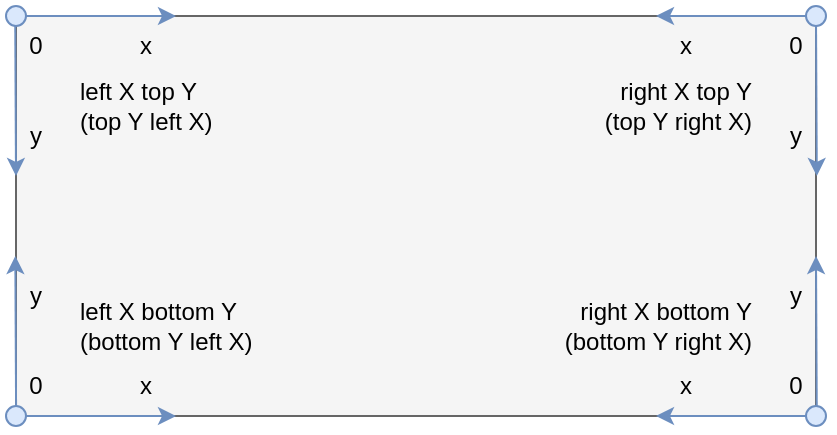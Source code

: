 <mxfile version="13.2.6" type="device"><diagram id="lJJeek-omCmlwn547X8g" name="Page-1"><mxGraphModel dx="605" dy="374" grid="1" gridSize="10" guides="1" tooltips="1" connect="1" arrows="1" fold="1" page="1" pageScale="1" pageWidth="850" pageHeight="1100" math="0" shadow="0"><root><mxCell id="0"/><mxCell id="1" parent="0"/><mxCell id="MBnoipkt6LpGMoZ2fEmY-1" value="" style="rounded=0;whiteSpace=wrap;html=1;fillColor=#f5f5f5;strokeColor=#666666;fontColor=#333333;" parent="1" vertex="1"><mxGeometry x="120" y="120" width="400" height="200" as="geometry"/></mxCell><mxCell id="MBnoipkt6LpGMoZ2fEmY-2" value="" style="endArrow=classic;html=1;fillColor=#dae8fc;strokeColor=#6c8ebf;startArrow=none;startFill=0;endFill=1;" parent="1" edge="1"><mxGeometry width="50" height="50" relative="1" as="geometry"><mxPoint x="120" y="120" as="sourcePoint"/><mxPoint x="200" y="120" as="targetPoint"/></mxGeometry></mxCell><mxCell id="MBnoipkt6LpGMoZ2fEmY-5" value="" style="endArrow=classic;html=1;fillColor=#dae8fc;strokeColor=#6c8ebf;endFill=1;" parent="1" edge="1"><mxGeometry width="50" height="50" relative="1" as="geometry"><mxPoint x="119.6" y="120" as="sourcePoint"/><mxPoint x="120" y="200" as="targetPoint"/></mxGeometry></mxCell><mxCell id="MBnoipkt6LpGMoZ2fEmY-9" value="x" style="text;html=1;strokeColor=none;fillColor=none;align=left;verticalAlign=middle;whiteSpace=wrap;rounded=0;" parent="1" vertex="1"><mxGeometry x="180" y="125" width="10" height="20" as="geometry"/></mxCell><mxCell id="MBnoipkt6LpGMoZ2fEmY-11" value="y" style="text;html=1;strokeColor=none;fillColor=none;align=center;verticalAlign=middle;whiteSpace=wrap;rounded=0;" parent="1" vertex="1"><mxGeometry x="125" y="170" width="10" height="20" as="geometry"/></mxCell><mxCell id="MBnoipkt6LpGMoZ2fEmY-27" value="" style="endArrow=none;dashed=1;html=1;dashPattern=1 1;opacity=50;" parent="1" edge="1"><mxGeometry width="50" height="50" relative="1" as="geometry"><mxPoint x="420" y="270" as="sourcePoint"/><mxPoint x="420" y="270" as="targetPoint"/></mxGeometry></mxCell><mxCell id="Ftr7LNXAPIg95mCa43Pu-1" value="" style="ellipse;whiteSpace=wrap;html=1;aspect=fixed;align=left;fillColor=#dae8fc;strokeColor=#6c8ebf;" parent="1" vertex="1"><mxGeometry x="115" y="115" width="10" height="10" as="geometry"/></mxCell><mxCell id="Ftr7LNXAPIg95mCa43Pu-2" value="0" style="text;html=1;strokeColor=none;fillColor=none;align=center;verticalAlign=middle;whiteSpace=wrap;rounded=0;" parent="1" vertex="1"><mxGeometry x="125" y="125" width="10" height="20" as="geometry"/></mxCell><mxCell id="AJvg5PUBJFrDAVrWpFsZ-1" value="&lt;div&gt;&lt;span&gt;left X top Y&lt;/span&gt;&lt;/div&gt;(top Y left X)" style="text;html=1;strokeColor=none;fillColor=none;align=left;verticalAlign=middle;whiteSpace=wrap;rounded=0;" vertex="1" parent="1"><mxGeometry x="150" y="150" width="70" height="30" as="geometry"/></mxCell><mxCell id="AJvg5PUBJFrDAVrWpFsZ-2" value="&lt;div&gt;&lt;span&gt;left X bottom Y&lt;/span&gt;&lt;/div&gt;(bottom Y left X)" style="text;html=1;strokeColor=none;fillColor=none;align=left;verticalAlign=middle;whiteSpace=wrap;rounded=0;" vertex="1" parent="1"><mxGeometry x="150" y="260" width="90" height="30" as="geometry"/></mxCell><mxCell id="AJvg5PUBJFrDAVrWpFsZ-3" value="&lt;div&gt;&lt;span&gt;right X bottom Y&lt;/span&gt;&lt;/div&gt;(bottom Y right X)" style="text;html=1;strokeColor=none;fillColor=none;align=right;verticalAlign=middle;whiteSpace=wrap;rounded=0;" vertex="1" parent="1"><mxGeometry x="390" y="260" width="100" height="30" as="geometry"/></mxCell><mxCell id="AJvg5PUBJFrDAVrWpFsZ-4" value="&lt;div&gt;&lt;span&gt;right X top Y&lt;/span&gt;&lt;/div&gt;(top Y right X)" style="text;html=1;strokeColor=none;fillColor=none;align=right;verticalAlign=middle;whiteSpace=wrap;rounded=0;" vertex="1" parent="1"><mxGeometry x="410" y="150" width="80" height="30" as="geometry"/></mxCell><mxCell id="AJvg5PUBJFrDAVrWpFsZ-5" value="0" style="text;html=1;strokeColor=none;fillColor=none;align=center;verticalAlign=middle;whiteSpace=wrap;rounded=0;" vertex="1" parent="1"><mxGeometry x="125" y="295" width="10" height="20" as="geometry"/></mxCell><mxCell id="AJvg5PUBJFrDAVrWpFsZ-6" value="0" style="text;html=1;strokeColor=none;fillColor=none;align=center;verticalAlign=middle;whiteSpace=wrap;rounded=0;" vertex="1" parent="1"><mxGeometry x="505" y="295" width="10" height="20" as="geometry"/></mxCell><mxCell id="AJvg5PUBJFrDAVrWpFsZ-7" value="0" style="text;html=1;strokeColor=none;fillColor=none;align=center;verticalAlign=middle;whiteSpace=wrap;rounded=0;" vertex="1" parent="1"><mxGeometry x="505" y="125" width="10" height="20" as="geometry"/></mxCell><mxCell id="AJvg5PUBJFrDAVrWpFsZ-11" value="" style="endArrow=none;html=1;fillColor=#dae8fc;strokeColor=#6c8ebf;startArrow=classic;startFill=1;endFill=0;" edge="1" parent="1"><mxGeometry width="50" height="50" relative="1" as="geometry"><mxPoint x="440" y="120" as="sourcePoint"/><mxPoint x="520" y="120" as="targetPoint"/></mxGeometry></mxCell><mxCell id="AJvg5PUBJFrDAVrWpFsZ-12" value="" style="endArrow=classic;html=1;fillColor=#dae8fc;strokeColor=#6c8ebf;startArrow=none;startFill=0;endFill=1;" edge="1" parent="1"><mxGeometry width="50" height="50" relative="1" as="geometry"><mxPoint x="120" y="320" as="sourcePoint"/><mxPoint x="200" y="320" as="targetPoint"/></mxGeometry></mxCell><mxCell id="AJvg5PUBJFrDAVrWpFsZ-13" value="" style="endArrow=none;html=1;fillColor=#dae8fc;strokeColor=#6c8ebf;startArrow=classic;startFill=1;endFill=0;" edge="1" parent="1"><mxGeometry width="50" height="50" relative="1" as="geometry"><mxPoint x="440" y="320" as="sourcePoint"/><mxPoint x="520" y="320" as="targetPoint"/></mxGeometry></mxCell><mxCell id="AJvg5PUBJFrDAVrWpFsZ-14" value="" style="endArrow=none;html=1;fillColor=#dae8fc;strokeColor=#6c8ebf;endFill=0;startArrow=classic;startFill=1;" edge="1" parent="1"><mxGeometry width="50" height="50" relative="1" as="geometry"><mxPoint x="119.66" y="240" as="sourcePoint"/><mxPoint x="120.06" y="320" as="targetPoint"/></mxGeometry></mxCell><mxCell id="AJvg5PUBJFrDAVrWpFsZ-15" value="" style="endArrow=none;html=1;fillColor=#dae8fc;strokeColor=#6c8ebf;endFill=0;startArrow=classic;startFill=1;" edge="1" parent="1"><mxGeometry width="50" height="50" relative="1" as="geometry"><mxPoint x="520" y="240" as="sourcePoint"/><mxPoint x="520.4" y="320" as="targetPoint"/></mxGeometry></mxCell><mxCell id="AJvg5PUBJFrDAVrWpFsZ-16" value="" style="endArrow=classic;html=1;fillColor=#dae8fc;strokeColor=#6c8ebf;endFill=1;" edge="1" parent="1"><mxGeometry width="50" height="50" relative="1" as="geometry"><mxPoint x="520" y="120" as="sourcePoint"/><mxPoint x="520.4" y="200" as="targetPoint"/></mxGeometry></mxCell><mxCell id="AJvg5PUBJFrDAVrWpFsZ-17" value="y" style="text;html=1;strokeColor=none;fillColor=none;align=center;verticalAlign=middle;whiteSpace=wrap;rounded=0;" vertex="1" parent="1"><mxGeometry x="125" y="250" width="10" height="20" as="geometry"/></mxCell><mxCell id="AJvg5PUBJFrDAVrWpFsZ-18" value="y" style="text;html=1;strokeColor=none;fillColor=none;align=center;verticalAlign=middle;whiteSpace=wrap;rounded=0;" vertex="1" parent="1"><mxGeometry x="505" y="250" width="10" height="20" as="geometry"/></mxCell><mxCell id="AJvg5PUBJFrDAVrWpFsZ-19" value="y" style="text;html=1;strokeColor=none;fillColor=none;align=center;verticalAlign=middle;whiteSpace=wrap;rounded=0;" vertex="1" parent="1"><mxGeometry x="505" y="170" width="10" height="20" as="geometry"/></mxCell><mxCell id="AJvg5PUBJFrDAVrWpFsZ-20" value="x" style="text;html=1;strokeColor=none;fillColor=none;align=left;verticalAlign=middle;whiteSpace=wrap;rounded=0;" vertex="1" parent="1"><mxGeometry x="450" y="125" width="10" height="20" as="geometry"/></mxCell><mxCell id="AJvg5PUBJFrDAVrWpFsZ-21" value="x" style="text;html=1;strokeColor=none;fillColor=none;align=left;verticalAlign=middle;whiteSpace=wrap;rounded=0;" vertex="1" parent="1"><mxGeometry x="180" y="295" width="10" height="20" as="geometry"/></mxCell><mxCell id="AJvg5PUBJFrDAVrWpFsZ-22" value="x" style="text;html=1;strokeColor=none;fillColor=none;align=left;verticalAlign=middle;whiteSpace=wrap;rounded=0;" vertex="1" parent="1"><mxGeometry x="450" y="295" width="10" height="20" as="geometry"/></mxCell><mxCell id="AJvg5PUBJFrDAVrWpFsZ-8" value="" style="ellipse;whiteSpace=wrap;html=1;aspect=fixed;align=left;fillColor=#dae8fc;strokeColor=#6c8ebf;" vertex="1" parent="1"><mxGeometry x="115" y="315" width="10" height="10" as="geometry"/></mxCell><mxCell id="AJvg5PUBJFrDAVrWpFsZ-9" value="" style="ellipse;whiteSpace=wrap;html=1;aspect=fixed;align=left;fillColor=#dae8fc;strokeColor=#6c8ebf;" vertex="1" parent="1"><mxGeometry x="515" y="315" width="10" height="10" as="geometry"/></mxCell><mxCell id="AJvg5PUBJFrDAVrWpFsZ-10" value="" style="ellipse;whiteSpace=wrap;html=1;aspect=fixed;align=left;fillColor=#dae8fc;strokeColor=#6c8ebf;" vertex="1" parent="1"><mxGeometry x="515" y="115" width="10" height="10" as="geometry"/></mxCell></root></mxGraphModel></diagram></mxfile>